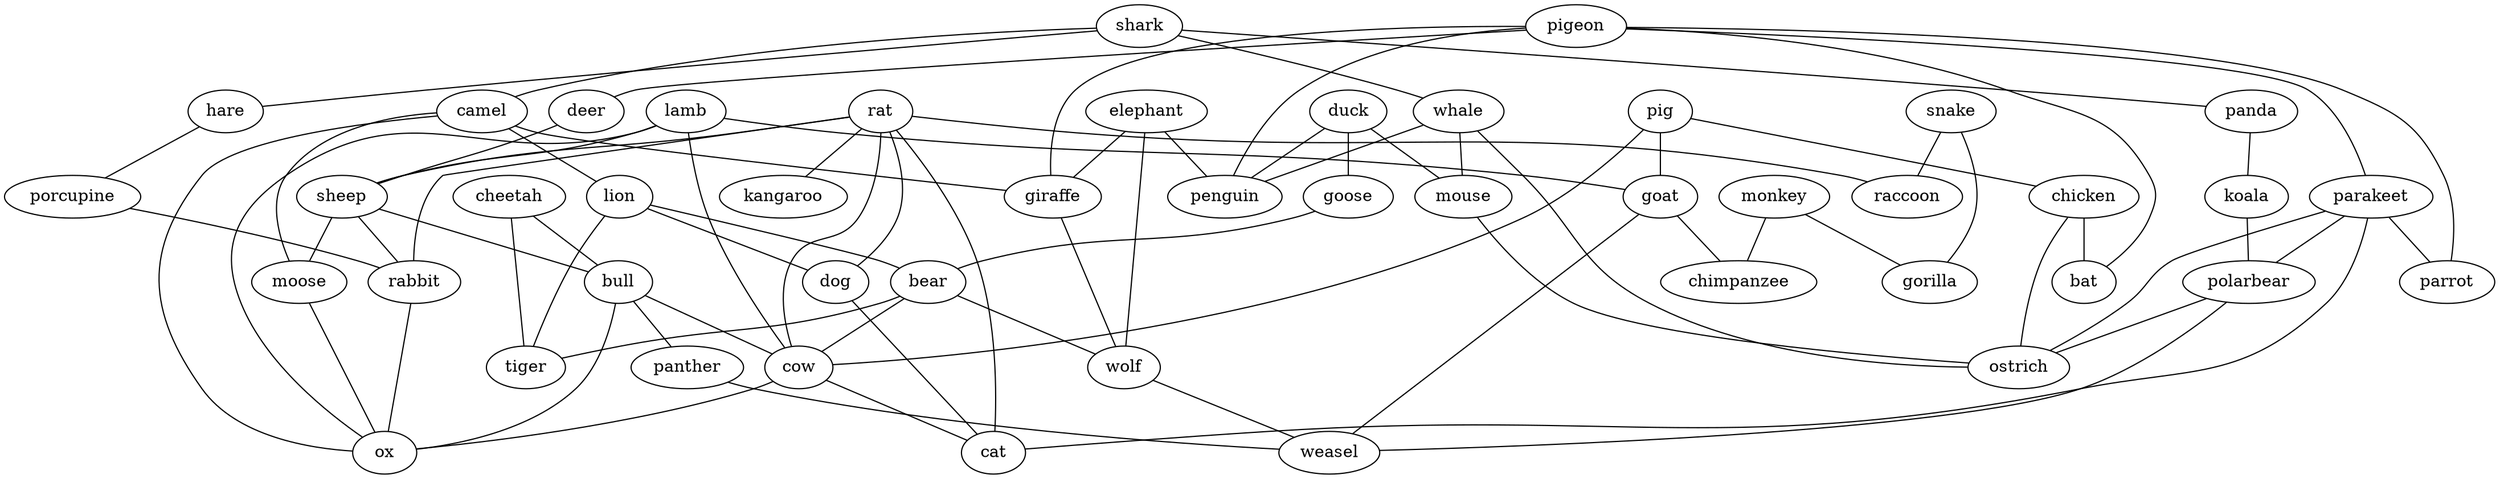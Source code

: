 strict graph  {
	shark -- camel	 [weight=1];
	shark -- hare	 [weight=1];
	shark -- panda	 [weight=1];
	shark -- whale	 [weight=1];
	camel -- moose	 [weight=1];
	camel -- lion	 [weight=1];
	camel -- giraffe	 [weight=1];
	camel -- ox	 [weight=1];
	pigeon -- deer	 [weight=1];
	pigeon -- parakeet	 [weight=1];
	pigeon -- giraffe	 [weight=1];
	pigeon -- penguin	 [weight=1];
	pigeon -- bat	 [weight=1];
	pigeon -- parrot	 [weight=1];
	hare -- porcupine	 [weight=1];
	duck -- goose	 [weight=1];
	duck -- penguin	 [weight=1];
	duck -- mouse	 [weight=1];
	deer -- sheep	 [weight=1];
	snake -- gorilla	 [weight=1];
	snake -- raccoon	 [weight=1];
	pig -- chicken	 [weight=1];
	pig -- goat	 [weight=1];
	pig -- cow	 [weight=1];
	goose -- bear	 [weight=1];
	lamb -- goat	 [weight=1];
	lamb -- sheep	 [weight=1];
	lamb -- cow	 [weight=1];
	lamb -- ox	 [weight=1];
	chicken -- bat	 [weight=1];
	chicken -- ostrich	 [weight=1];
	panda -- koala	 [weight=1];
	goat -- chimpanzee	 [weight=1];
	goat -- weasel	 [weight=1];
	monkey -- chimpanzee	 [weight=1];
	monkey -- gorilla	 [weight=1];
	parakeet -- polarbear	 [weight=1];
	parakeet -- parrot	 [weight=1];
	parakeet -- cat	 [weight=1];
	parakeet -- ostrich	 [weight=1];
	elephant -- giraffe	 [weight=1];
	elephant -- penguin	 [weight=1];
	elephant -- wolf	 [weight=1];
	cheetah -- tiger	 [weight=1];
	cheetah -- bull	 [weight=1];
	koala -- polarbear	 [weight=1];
	rat -- sheep	 [weight=1];
	rat -- kangaroo	 [weight=1];
	rat -- rabbit	 [weight=1];
	rat -- cow	 [weight=1];
	rat -- dog	 [weight=1];
	rat -- cat	 [weight=1];
	rat -- raccoon	 [weight=1];
	polarbear -- ostrich	 [weight=1];
	polarbear -- weasel	 [weight=1];
	porcupine -- rabbit	 [weight=1];
	sheep -- moose	 [weight=1];
	sheep -- rabbit	 [weight=1];
	sheep -- bull	 [weight=1];
	moose -- ox	 [weight=1];
	lion -- bear	 [weight=1];
	lion -- tiger	 [weight=1];
	lion -- dog	 [weight=1];
	bear -- tiger	 [weight=1];
	bear -- cow	 [weight=1];
	bear -- wolf	 [weight=1];
	giraffe -- wolf	 [weight=1];
	rabbit -- ox	 [weight=1];
	bull -- cow	 [weight=1];
	bull -- panther	 [weight=1];
	bull -- ox	 [weight=1];
	whale -- penguin	 [weight=1];
	whale -- mouse	 [weight=1];
	whale -- ostrich	 [weight=1];
	cow -- cat	 [weight=1];
	cow -- ox	 [weight=1];
	panther -- weasel	 [weight=1];
	dog -- cat	 [weight=1];
	wolf -- weasel	 [weight=1];
	mouse -- ostrich	 [weight=1];
}
